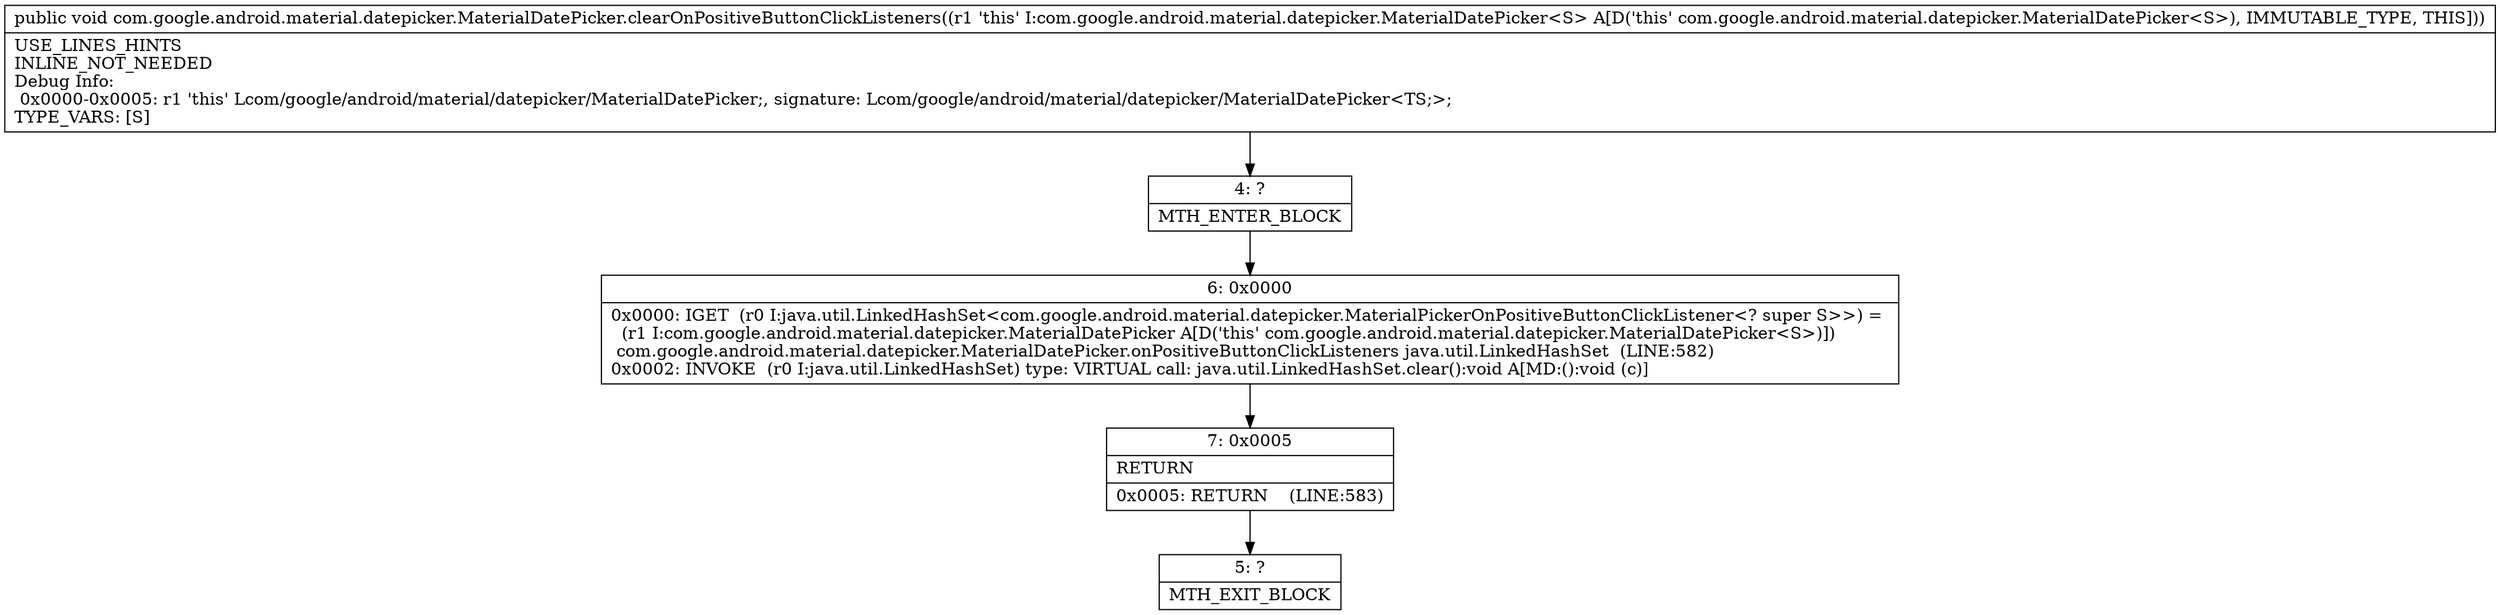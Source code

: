 digraph "CFG forcom.google.android.material.datepicker.MaterialDatePicker.clearOnPositiveButtonClickListeners()V" {
Node_4 [shape=record,label="{4\:\ ?|MTH_ENTER_BLOCK\l}"];
Node_6 [shape=record,label="{6\:\ 0x0000|0x0000: IGET  (r0 I:java.util.LinkedHashSet\<com.google.android.material.datepicker.MaterialPickerOnPositiveButtonClickListener\<? super S\>\>) = \l  (r1 I:com.google.android.material.datepicker.MaterialDatePicker A[D('this' com.google.android.material.datepicker.MaterialDatePicker\<S\>)])\l com.google.android.material.datepicker.MaterialDatePicker.onPositiveButtonClickListeners java.util.LinkedHashSet  (LINE:582)\l0x0002: INVOKE  (r0 I:java.util.LinkedHashSet) type: VIRTUAL call: java.util.LinkedHashSet.clear():void A[MD:():void (c)]\l}"];
Node_7 [shape=record,label="{7\:\ 0x0005|RETURN\l|0x0005: RETURN    (LINE:583)\l}"];
Node_5 [shape=record,label="{5\:\ ?|MTH_EXIT_BLOCK\l}"];
MethodNode[shape=record,label="{public void com.google.android.material.datepicker.MaterialDatePicker.clearOnPositiveButtonClickListeners((r1 'this' I:com.google.android.material.datepicker.MaterialDatePicker\<S\> A[D('this' com.google.android.material.datepicker.MaterialDatePicker\<S\>), IMMUTABLE_TYPE, THIS]))  | USE_LINES_HINTS\lINLINE_NOT_NEEDED\lDebug Info:\l  0x0000\-0x0005: r1 'this' Lcom\/google\/android\/material\/datepicker\/MaterialDatePicker;, signature: Lcom\/google\/android\/material\/datepicker\/MaterialDatePicker\<TS;\>;\lTYPE_VARS: [S]\l}"];
MethodNode -> Node_4;Node_4 -> Node_6;
Node_6 -> Node_7;
Node_7 -> Node_5;
}

